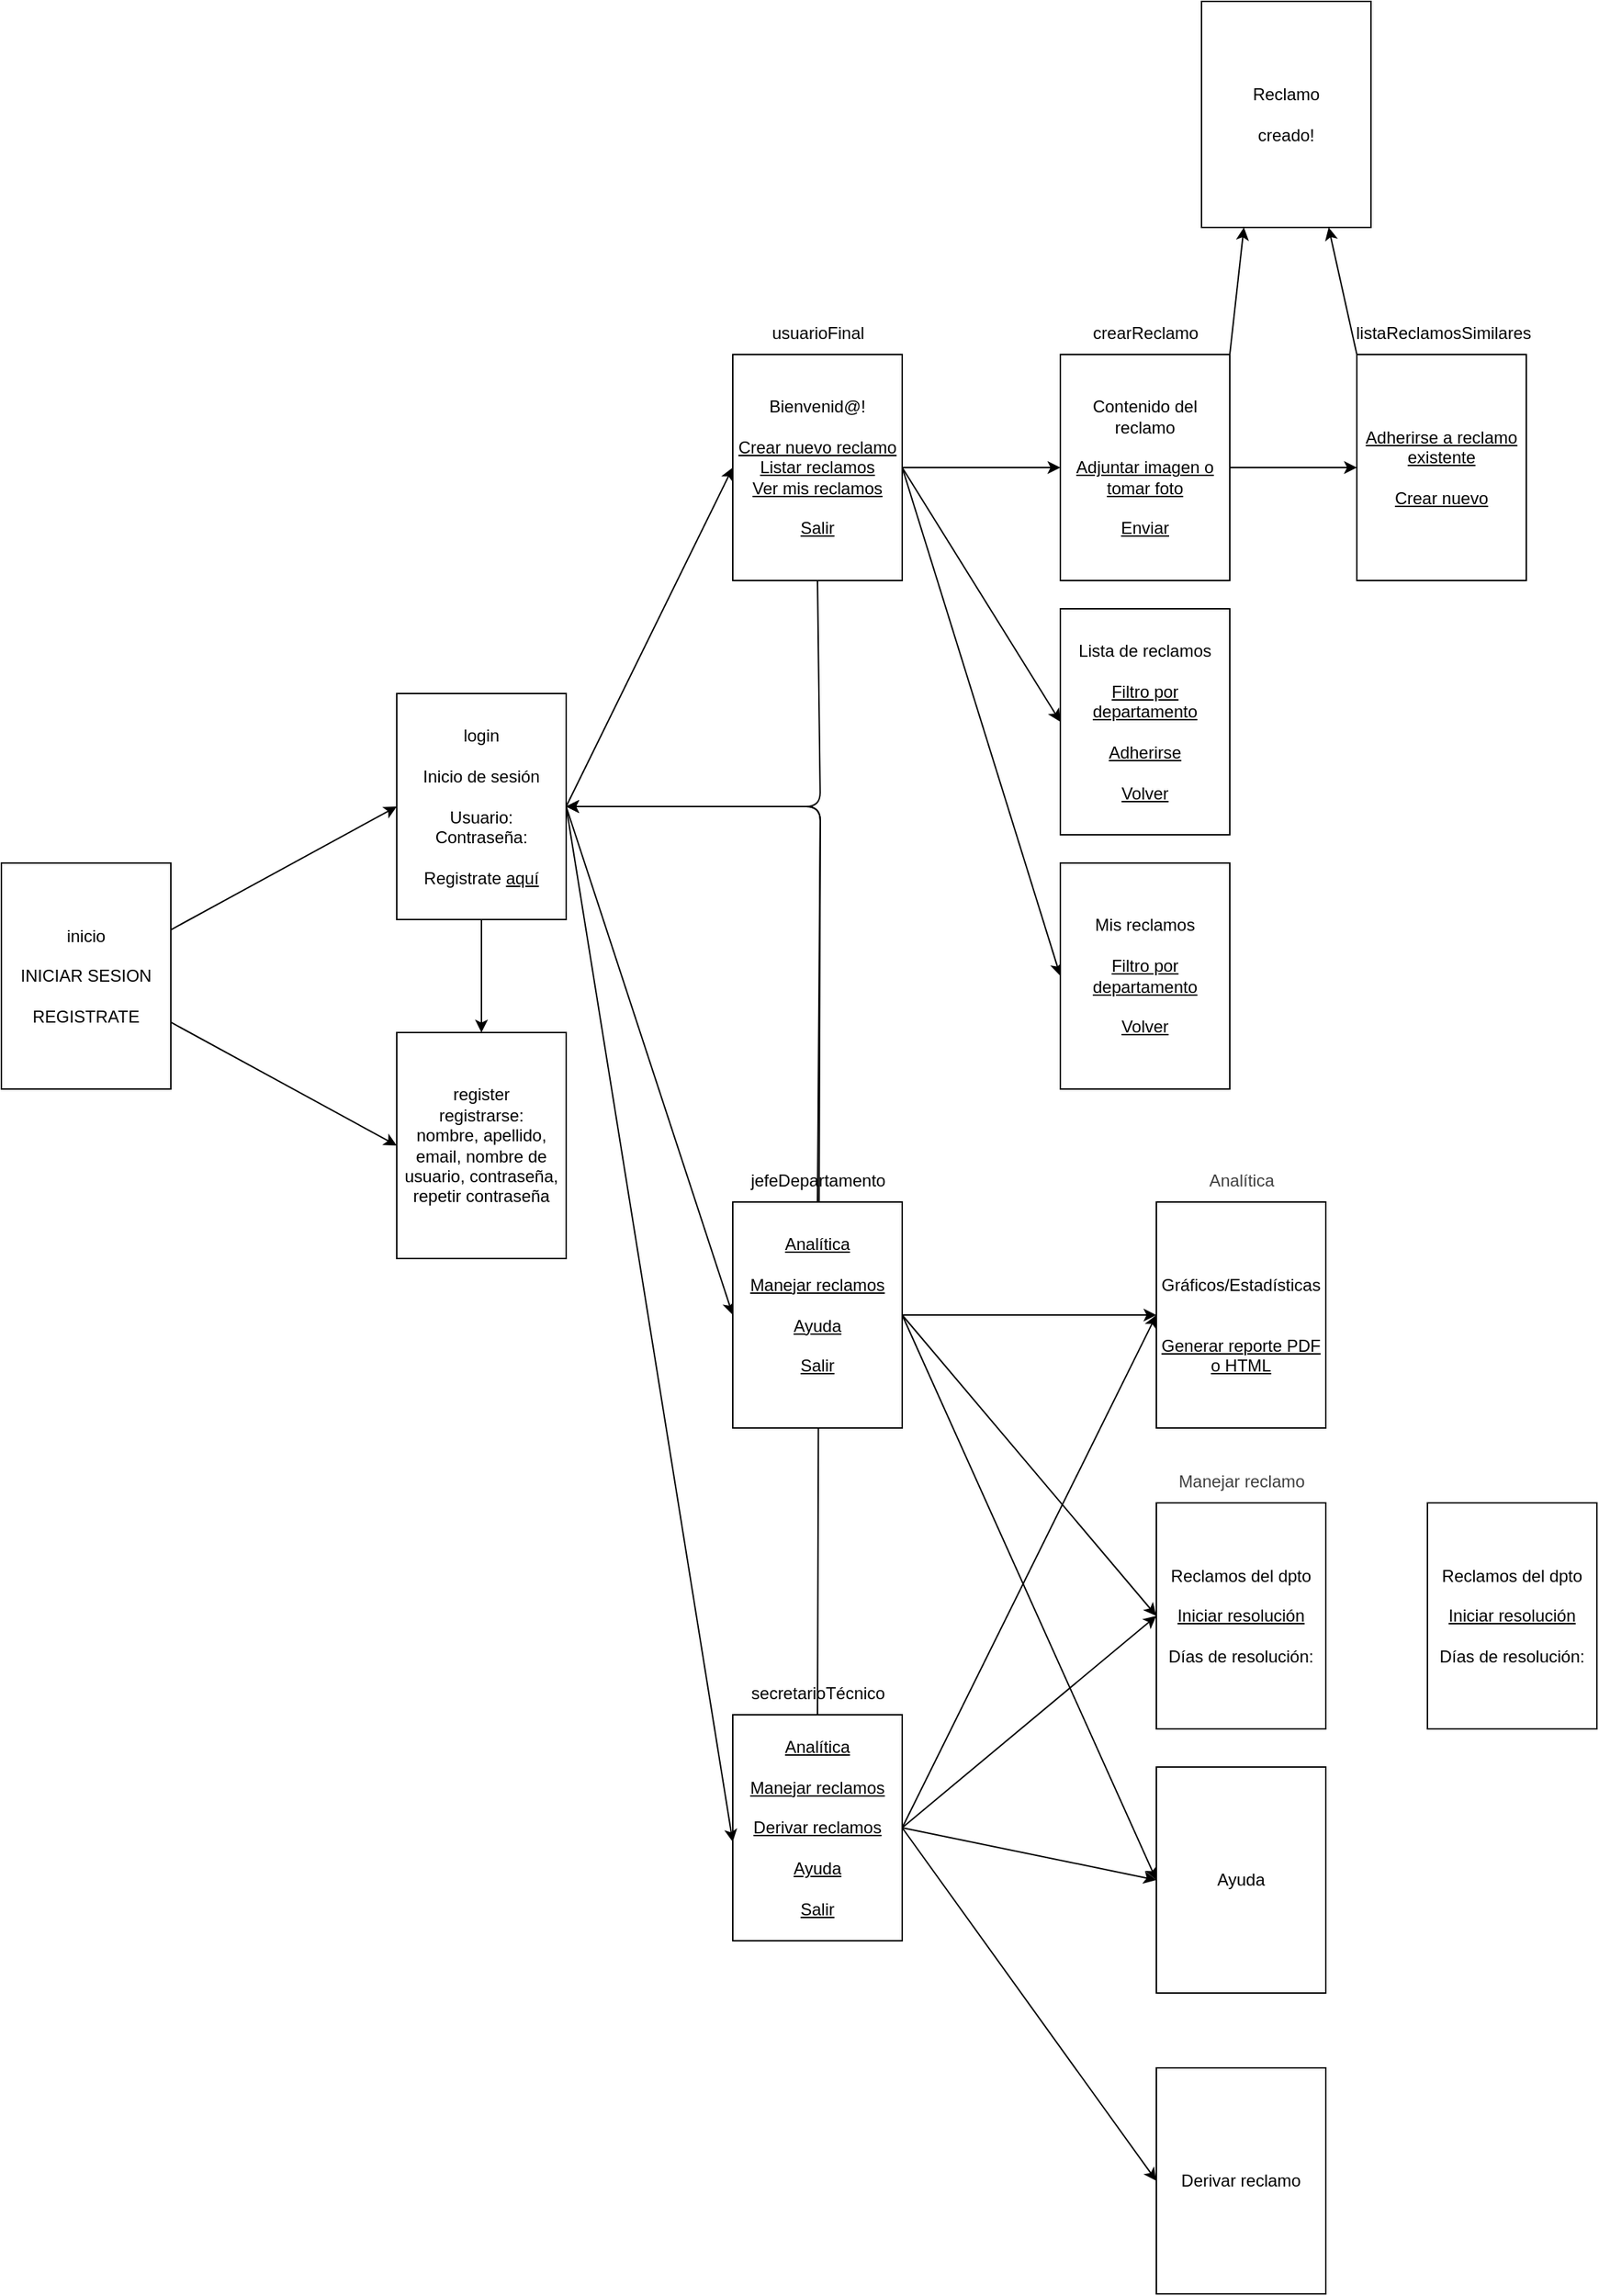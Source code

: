 <mxfile>
    <diagram id="AZNkD3RlLjZU548W-mm4" name="Page-1">
        <mxGraphModel dx="1127" dy="1632" grid="1" gridSize="10" guides="1" tooltips="1" connect="1" arrows="1" fold="1" page="1" pageScale="1" pageWidth="850" pageHeight="1100" math="0" shadow="0">
            <root>
                <mxCell id="0"/>
                <mxCell id="1" parent="0"/>
                <mxCell id="44" style="edgeStyle=none;html=1;exitX=0.5;exitY=0;exitDx=0;exitDy=0;entryX=1;entryY=0.5;entryDx=0;entryDy=0;" parent="1" source="12" target="3" edge="1">
                    <mxGeometry relative="1" as="geometry">
                        <Array as="points">
                            <mxPoint x="700" y="220"/>
                        </Array>
                    </mxGeometry>
                </mxCell>
                <mxCell id="6" style="edgeStyle=none;html=1;exitX=0.5;exitY=1;exitDx=0;exitDy=0;entryX=0.5;entryY=0;entryDx=0;entryDy=0;" parent="1" source="3" target="5" edge="1">
                    <mxGeometry relative="1" as="geometry"/>
                </mxCell>
                <mxCell id="8" style="edgeStyle=none;html=1;exitX=1;exitY=0.5;exitDx=0;exitDy=0;entryX=0;entryY=0.5;entryDx=0;entryDy=0;" parent="1" source="3" target="7" edge="1">
                    <mxGeometry relative="1" as="geometry"/>
                </mxCell>
                <mxCell id="10" style="edgeStyle=none;html=1;exitX=1;exitY=0.5;exitDx=0;exitDy=0;entryX=0;entryY=0.5;entryDx=0;entryDy=0;" parent="1" source="3" target="11" edge="1">
                    <mxGeometry relative="1" as="geometry">
                        <mxPoint x="630" y="460" as="targetPoint"/>
                    </mxGeometry>
                </mxCell>
                <mxCell id="3" value="login&lt;div&gt;&lt;br&gt;&lt;/div&gt;&lt;div&gt;Inicio de sesión&lt;/div&gt;&lt;div&gt;&lt;br&gt;&lt;/div&gt;&lt;div&gt;Usuario:&lt;/div&gt;&lt;div&gt;Contraseña:&lt;/div&gt;&lt;div&gt;&lt;br&gt;&lt;/div&gt;&lt;div&gt;Registrate &lt;u&gt;aquí&lt;/u&gt;&lt;/div&gt;" style="rounded=0;whiteSpace=wrap;html=1;" parent="1" vertex="1">
                    <mxGeometry x="400" y="140" width="120" height="160" as="geometry"/>
                </mxCell>
                <mxCell id="50" style="edgeStyle=none;html=1;entryX=0;entryY=0.5;entryDx=0;entryDy=0;" edge="1" parent="1" source="4" target="3">
                    <mxGeometry relative="1" as="geometry"/>
                </mxCell>
                <mxCell id="51" style="edgeStyle=none;html=1;entryX=0;entryY=0.5;entryDx=0;entryDy=0;" edge="1" parent="1" source="4" target="5">
                    <mxGeometry relative="1" as="geometry"/>
                </mxCell>
                <mxCell id="4" value="inicio&lt;div&gt;&lt;br&gt;&lt;/div&gt;&lt;div&gt;INICIAR SESION&lt;/div&gt;&lt;div&gt;&lt;br&gt;&lt;/div&gt;&lt;div&gt;REGISTRATE&lt;/div&gt;" style="rounded=0;whiteSpace=wrap;html=1;" parent="1" vertex="1">
                    <mxGeometry x="120" y="260" width="120" height="160" as="geometry"/>
                </mxCell>
                <mxCell id="5" value="register&lt;div&gt;registrarse:&lt;/div&gt;&lt;div&gt;nombre, apellido, email, nombre de usuario, contraseña, repetir contraseña&lt;/div&gt;" style="rounded=0;whiteSpace=wrap;html=1;" parent="1" vertex="1">
                    <mxGeometry x="400" y="380" width="120" height="160" as="geometry"/>
                </mxCell>
                <mxCell id="17" style="edgeStyle=none;html=1;exitX=1;exitY=0.5;exitDx=0;exitDy=0;entryX=0;entryY=0.5;entryDx=0;entryDy=0;" parent="1" source="7" target="16" edge="1">
                    <mxGeometry relative="1" as="geometry"/>
                </mxCell>
                <mxCell id="27" style="edgeStyle=none;html=1;exitX=1;exitY=0.5;exitDx=0;exitDy=0;entryX=0;entryY=0.5;entryDx=0;entryDy=0;" parent="1" source="7" target="19" edge="1">
                    <mxGeometry relative="1" as="geometry"/>
                </mxCell>
                <mxCell id="28" style="edgeStyle=none;html=1;exitX=1;exitY=0.5;exitDx=0;exitDy=0;entryX=0;entryY=0.5;entryDx=0;entryDy=0;" parent="1" source="7" target="23" edge="1">
                    <mxGeometry relative="1" as="geometry"/>
                </mxCell>
                <mxCell id="37" style="edgeStyle=none;html=1;exitX=0.5;exitY=1;exitDx=0;exitDy=0;" parent="1" source="7" target="3" edge="1">
                    <mxGeometry relative="1" as="geometry">
                        <Array as="points">
                            <mxPoint x="700" y="220"/>
                        </Array>
                    </mxGeometry>
                </mxCell>
                <mxCell id="7" value="Bienvenid@!&lt;div&gt;&lt;span style=&quot;background-color: transparent;&quot;&gt;&lt;br&gt;&lt;/span&gt;&lt;/div&gt;&lt;div&gt;&lt;span style=&quot;background-color: transparent;&quot;&gt;&lt;u&gt;Crear nuevo reclamo&lt;/u&gt;&lt;/span&gt;&lt;/div&gt;&lt;div&gt;&lt;span style=&quot;background-color: transparent;&quot;&gt;&lt;u&gt;Listar reclamos&lt;/u&gt;&lt;/span&gt;&lt;/div&gt;&lt;div&gt;&lt;span style=&quot;background-color: transparent;&quot;&gt;&lt;u&gt;Ver mis reclamos&lt;/u&gt;&lt;/span&gt;&lt;/div&gt;&lt;div&gt;&lt;span style=&quot;background-color: transparent;&quot;&gt;&lt;u&gt;&lt;br&gt;&lt;/u&gt;&lt;/span&gt;&lt;/div&gt;&lt;div&gt;&lt;span style=&quot;background-color: transparent;&quot;&gt;&lt;u&gt;Salir&lt;/u&gt;&lt;/span&gt;&lt;/div&gt;" style="rounded=0;whiteSpace=wrap;html=1;" parent="1" vertex="1">
                    <mxGeometry x="638" y="-100" width="120" height="160" as="geometry"/>
                </mxCell>
                <mxCell id="9" value="usuarioFinal" style="text;html=1;align=center;verticalAlign=middle;resizable=0;points=[];autosize=1;strokeColor=none;fillColor=none;" parent="1" vertex="1">
                    <mxGeometry x="653" y="-130" width="90" height="30" as="geometry"/>
                </mxCell>
                <mxCell id="31" style="edgeStyle=none;html=1;exitX=1;exitY=0.5;exitDx=0;exitDy=0;entryX=0;entryY=0.5;entryDx=0;entryDy=0;" parent="1" source="11" target="29" edge="1">
                    <mxGeometry relative="1" as="geometry"/>
                </mxCell>
                <mxCell id="32" style="edgeStyle=none;html=1;exitX=1;exitY=0.5;exitDx=0;exitDy=0;entryX=0;entryY=0.5;entryDx=0;entryDy=0;" parent="1" source="11" target="30" edge="1">
                    <mxGeometry relative="1" as="geometry"/>
                </mxCell>
                <mxCell id="34" style="edgeStyle=none;html=1;exitX=1;exitY=0.5;exitDx=0;exitDy=0;entryX=0;entryY=0.5;entryDx=0;entryDy=0;" parent="1" source="11" target="33" edge="1">
                    <mxGeometry relative="1" as="geometry"/>
                </mxCell>
                <mxCell id="35" style="edgeStyle=none;html=1;exitX=0.5;exitY=0;exitDx=0;exitDy=0;entryX=1;entryY=0.5;entryDx=0;entryDy=0;" parent="1" source="11" target="3" edge="1">
                    <mxGeometry relative="1" as="geometry">
                        <Array as="points">
                            <mxPoint x="700" y="220"/>
                        </Array>
                    </mxGeometry>
                </mxCell>
                <mxCell id="11" value="&lt;u&gt;Analítica&lt;/u&gt;&lt;div&gt;&lt;u&gt;&lt;br&gt;&lt;/u&gt;&lt;div&gt;&lt;u&gt;Manejar reclamos&lt;/u&gt;&lt;/div&gt;&lt;div&gt;&lt;u&gt;&lt;br&gt;&lt;/u&gt;&lt;div&gt;&lt;u&gt;Ayuda&lt;/u&gt;&lt;/div&gt;&lt;div&gt;&lt;u&gt;&lt;br&gt;&lt;/u&gt;&lt;/div&gt;&lt;div&gt;&lt;u&gt;Salir&lt;/u&gt;&lt;/div&gt;&lt;div&gt;&lt;br&gt;&lt;/div&gt;&lt;/div&gt;&lt;/div&gt;" style="rounded=0;whiteSpace=wrap;html=1;" parent="1" vertex="1">
                    <mxGeometry x="638" y="500" width="120" height="160" as="geometry"/>
                </mxCell>
                <mxCell id="39" style="edgeStyle=none;html=1;exitX=1;exitY=0.5;exitDx=0;exitDy=0;entryX=0;entryY=0.5;entryDx=0;entryDy=0;" parent="1" source="12" target="29" edge="1">
                    <mxGeometry relative="1" as="geometry"/>
                </mxCell>
                <mxCell id="40" style="edgeStyle=none;html=1;exitX=1;exitY=0.5;exitDx=0;exitDy=0;entryX=0;entryY=0.5;entryDx=0;entryDy=0;" parent="1" source="12" target="30" edge="1">
                    <mxGeometry relative="1" as="geometry"/>
                </mxCell>
                <mxCell id="41" style="edgeStyle=none;html=1;exitX=1;exitY=0.5;exitDx=0;exitDy=0;entryX=0;entryY=0.5;entryDx=0;entryDy=0;" parent="1" source="12" target="33" edge="1">
                    <mxGeometry relative="1" as="geometry"/>
                </mxCell>
                <mxCell id="43" style="edgeStyle=none;html=1;exitX=1;exitY=0.5;exitDx=0;exitDy=0;entryX=0;entryY=0.5;entryDx=0;entryDy=0;" parent="1" source="12" target="42" edge="1">
                    <mxGeometry relative="1" as="geometry"/>
                </mxCell>
                <mxCell id="12" value="&lt;div&gt;&lt;u&gt;&lt;br&gt;&lt;/u&gt;&lt;/div&gt;&lt;u&gt;Analítica&lt;/u&gt;&lt;div&gt;&lt;u&gt;&lt;br&gt;&lt;/u&gt;&lt;div&gt;&lt;u&gt;Manejar reclamos&lt;/u&gt;&lt;/div&gt;&lt;div&gt;&lt;u&gt;&lt;br&gt;&lt;/u&gt;&lt;div&gt;&lt;u&gt;Derivar reclamos&lt;/u&gt;&lt;/div&gt;&lt;div&gt;&lt;u&gt;&lt;br&gt;&lt;/u&gt;&lt;/div&gt;&lt;div&gt;&lt;u&gt;Ayuda&lt;/u&gt;&lt;/div&gt;&lt;div&gt;&lt;u&gt;&lt;br&gt;&lt;/u&gt;&lt;/div&gt;&lt;div&gt;&lt;u&gt;Salir&lt;/u&gt;&lt;/div&gt;&lt;div&gt;&lt;br style=&quot;color: rgb(63, 63, 63);&quot;&gt;&lt;/div&gt;&lt;/div&gt;&lt;/div&gt;" style="rounded=0;whiteSpace=wrap;html=1;" parent="1" vertex="1">
                    <mxGeometry x="638" y="863" width="120" height="160" as="geometry"/>
                </mxCell>
                <mxCell id="13" style="edgeStyle=none;html=1;exitX=1;exitY=0.5;exitDx=0;exitDy=0;entryX=0;entryY=0.563;entryDx=0;entryDy=0;entryPerimeter=0;" parent="1" source="3" target="12" edge="1">
                    <mxGeometry relative="1" as="geometry">
                        <mxPoint x="650" y="440" as="targetPoint"/>
                        <mxPoint x="530" y="230" as="sourcePoint"/>
                    </mxGeometry>
                </mxCell>
                <mxCell id="14" value="jefeDepartamento" style="text;html=1;align=center;verticalAlign=middle;resizable=0;points=[];autosize=1;strokeColor=none;fillColor=none;" parent="1" vertex="1">
                    <mxGeometry x="638" y="470" width="120" height="30" as="geometry"/>
                </mxCell>
                <mxCell id="15" value="secretarioTécnico" style="text;html=1;align=center;verticalAlign=middle;resizable=0;points=[];autosize=1;strokeColor=none;fillColor=none;" parent="1" vertex="1">
                    <mxGeometry x="638" y="833" width="120" height="30" as="geometry"/>
                </mxCell>
                <mxCell id="22" style="edgeStyle=none;html=1;exitX=1;exitY=0.5;exitDx=0;exitDy=0;entryX=0;entryY=0.5;entryDx=0;entryDy=0;" parent="1" source="16" target="20" edge="1">
                    <mxGeometry relative="1" as="geometry"/>
                </mxCell>
                <mxCell id="25" style="edgeStyle=none;html=1;exitX=1;exitY=0;exitDx=0;exitDy=0;entryX=0.25;entryY=1;entryDx=0;entryDy=0;" parent="1" source="16" target="24" edge="1">
                    <mxGeometry relative="1" as="geometry"/>
                </mxCell>
                <mxCell id="16" value="&lt;div&gt;Contenido del reclamo&lt;/div&gt;&lt;div&gt;&lt;br&gt;&lt;/div&gt;&lt;div&gt;&lt;u&gt;Adjuntar imagen o tomar foto&lt;/u&gt;&lt;/div&gt;&lt;u&gt;&lt;div&gt;&lt;u&gt;&lt;br&gt;&lt;/u&gt;&lt;/div&gt;Enviar&lt;/u&gt;" style="rounded=0;whiteSpace=wrap;html=1;" parent="1" vertex="1">
                    <mxGeometry x="870" y="-100" width="120" height="160" as="geometry"/>
                </mxCell>
                <mxCell id="18" value="crearReclamo" style="text;html=1;align=center;verticalAlign=middle;resizable=0;points=[];autosize=1;strokeColor=none;fillColor=none;" parent="1" vertex="1">
                    <mxGeometry x="880" y="-130" width="100" height="30" as="geometry"/>
                </mxCell>
                <mxCell id="19" value="Lista de reclamos&lt;div&gt;&lt;br&gt;&lt;/div&gt;&lt;div&gt;&lt;u&gt;Filtro por departamento&lt;/u&gt;&lt;/div&gt;&lt;div&gt;&lt;u&gt;&lt;br&gt;&lt;/u&gt;&lt;/div&gt;&lt;div&gt;&lt;u&gt;Adherirse&lt;/u&gt;&lt;/div&gt;&lt;div&gt;&lt;u&gt;&lt;br&gt;&lt;/u&gt;&lt;/div&gt;&lt;div&gt;&lt;u&gt;Volver&lt;/u&gt;&lt;/div&gt;" style="rounded=0;whiteSpace=wrap;html=1;" parent="1" vertex="1">
                    <mxGeometry x="870" y="80" width="120" height="160" as="geometry"/>
                </mxCell>
                <mxCell id="26" style="edgeStyle=none;html=1;exitX=0;exitY=0;exitDx=0;exitDy=0;entryX=0.75;entryY=1;entryDx=0;entryDy=0;" parent="1" source="20" target="24" edge="1">
                    <mxGeometry relative="1" as="geometry"/>
                </mxCell>
                <mxCell id="20" value="&lt;u&gt;Adherirse a reclamo existente&lt;/u&gt;&lt;div&gt;&lt;u&gt;&lt;br&gt;&lt;/u&gt;&lt;/div&gt;&lt;div&gt;&lt;u&gt;Crear nuevo&lt;/u&gt;&lt;/div&gt;" style="rounded=0;whiteSpace=wrap;html=1;" parent="1" vertex="1">
                    <mxGeometry x="1080" y="-100" width="120" height="160" as="geometry"/>
                </mxCell>
                <mxCell id="21" value="listaReclamosSimilares" style="text;html=1;align=center;verticalAlign=middle;resizable=0;points=[];autosize=1;strokeColor=none;fillColor=none;" parent="1" vertex="1">
                    <mxGeometry x="1066" y="-130" width="150" height="30" as="geometry"/>
                </mxCell>
                <mxCell id="23" value="Mis reclamos&lt;div&gt;&lt;br&gt;&lt;/div&gt;&lt;div&gt;&lt;u&gt;Filtro por departamento&lt;/u&gt;&lt;/div&gt;&lt;div&gt;&lt;u&gt;&lt;br&gt;&lt;/u&gt;&lt;/div&gt;&lt;div&gt;&lt;u&gt;Volver&lt;/u&gt;&lt;/div&gt;" style="rounded=0;whiteSpace=wrap;html=1;" parent="1" vertex="1">
                    <mxGeometry x="870" y="260" width="120" height="160" as="geometry"/>
                </mxCell>
                <mxCell id="24" value="Reclamo&lt;div&gt;&lt;br&gt;&lt;/div&gt;&lt;div&gt;creado!&lt;/div&gt;" style="rounded=0;whiteSpace=wrap;html=1;" parent="1" vertex="1">
                    <mxGeometry x="970" y="-350" width="120" height="160" as="geometry"/>
                </mxCell>
                <mxCell id="29" value="&lt;div&gt;&lt;br&gt;&lt;/div&gt;Gráficos/Estadísticas&lt;div&gt;&lt;br&gt;&lt;/div&gt;&lt;div&gt;&lt;br&gt;&lt;/div&gt;&lt;div&gt;&lt;u&gt;Generar reporte PDF o HTML&lt;/u&gt;&lt;/div&gt;" style="rounded=0;whiteSpace=wrap;html=1;" parent="1" vertex="1">
                    <mxGeometry x="938" y="500" width="120" height="160" as="geometry"/>
                </mxCell>
                <mxCell id="30" value="Reclamos del dpto&lt;div&gt;&lt;br&gt;&lt;/div&gt;&lt;div&gt;&lt;u&gt;Iniciar resolución&lt;/u&gt;&lt;/div&gt;&lt;div&gt;&lt;u&gt;&lt;br&gt;&lt;/u&gt;&lt;/div&gt;&lt;div&gt;Días de resolución:&lt;/div&gt;" style="rounded=0;whiteSpace=wrap;html=1;" parent="1" vertex="1">
                    <mxGeometry x="938" y="713" width="120" height="160" as="geometry"/>
                </mxCell>
                <mxCell id="33" value="Ayuda" style="rounded=0;whiteSpace=wrap;html=1;" parent="1" vertex="1">
                    <mxGeometry x="938" y="900" width="120" height="160" as="geometry"/>
                </mxCell>
                <mxCell id="42" value="Derivar reclamo" style="rounded=0;whiteSpace=wrap;html=1;" parent="1" vertex="1">
                    <mxGeometry x="938" y="1113" width="120" height="160" as="geometry"/>
                </mxCell>
                <mxCell id="45" value="&lt;span style=&quot;color: rgb(63, 63, 63); text-wrap-mode: wrap;&quot;&gt;Analítica&lt;/span&gt;" style="text;html=1;align=center;verticalAlign=middle;resizable=0;points=[];autosize=1;strokeColor=none;fillColor=none;" parent="1" vertex="1">
                    <mxGeometry x="963" y="470" width="70" height="30" as="geometry"/>
                </mxCell>
                <mxCell id="46" value="&lt;span style=&quot;color: rgb(63, 63, 63); text-wrap-mode: wrap;&quot;&gt;Manejar reclamo&lt;/span&gt;" style="text;html=1;align=center;verticalAlign=middle;resizable=0;points=[];autosize=1;strokeColor=none;fillColor=none;" parent="1" vertex="1">
                    <mxGeometry x="943" y="683" width="110" height="30" as="geometry"/>
                </mxCell>
                <mxCell id="49" value="Reclamos del dpto&lt;div&gt;&lt;br&gt;&lt;/div&gt;&lt;div&gt;&lt;u&gt;Iniciar resolución&lt;/u&gt;&lt;/div&gt;&lt;div&gt;&lt;u&gt;&lt;br&gt;&lt;/u&gt;&lt;/div&gt;&lt;div&gt;Días de resolución:&lt;/div&gt;" style="rounded=0;whiteSpace=wrap;html=1;" parent="1" vertex="1">
                    <mxGeometry x="1130" y="713" width="120" height="160" as="geometry"/>
                </mxCell>
            </root>
        </mxGraphModel>
    </diagram>
</mxfile>
